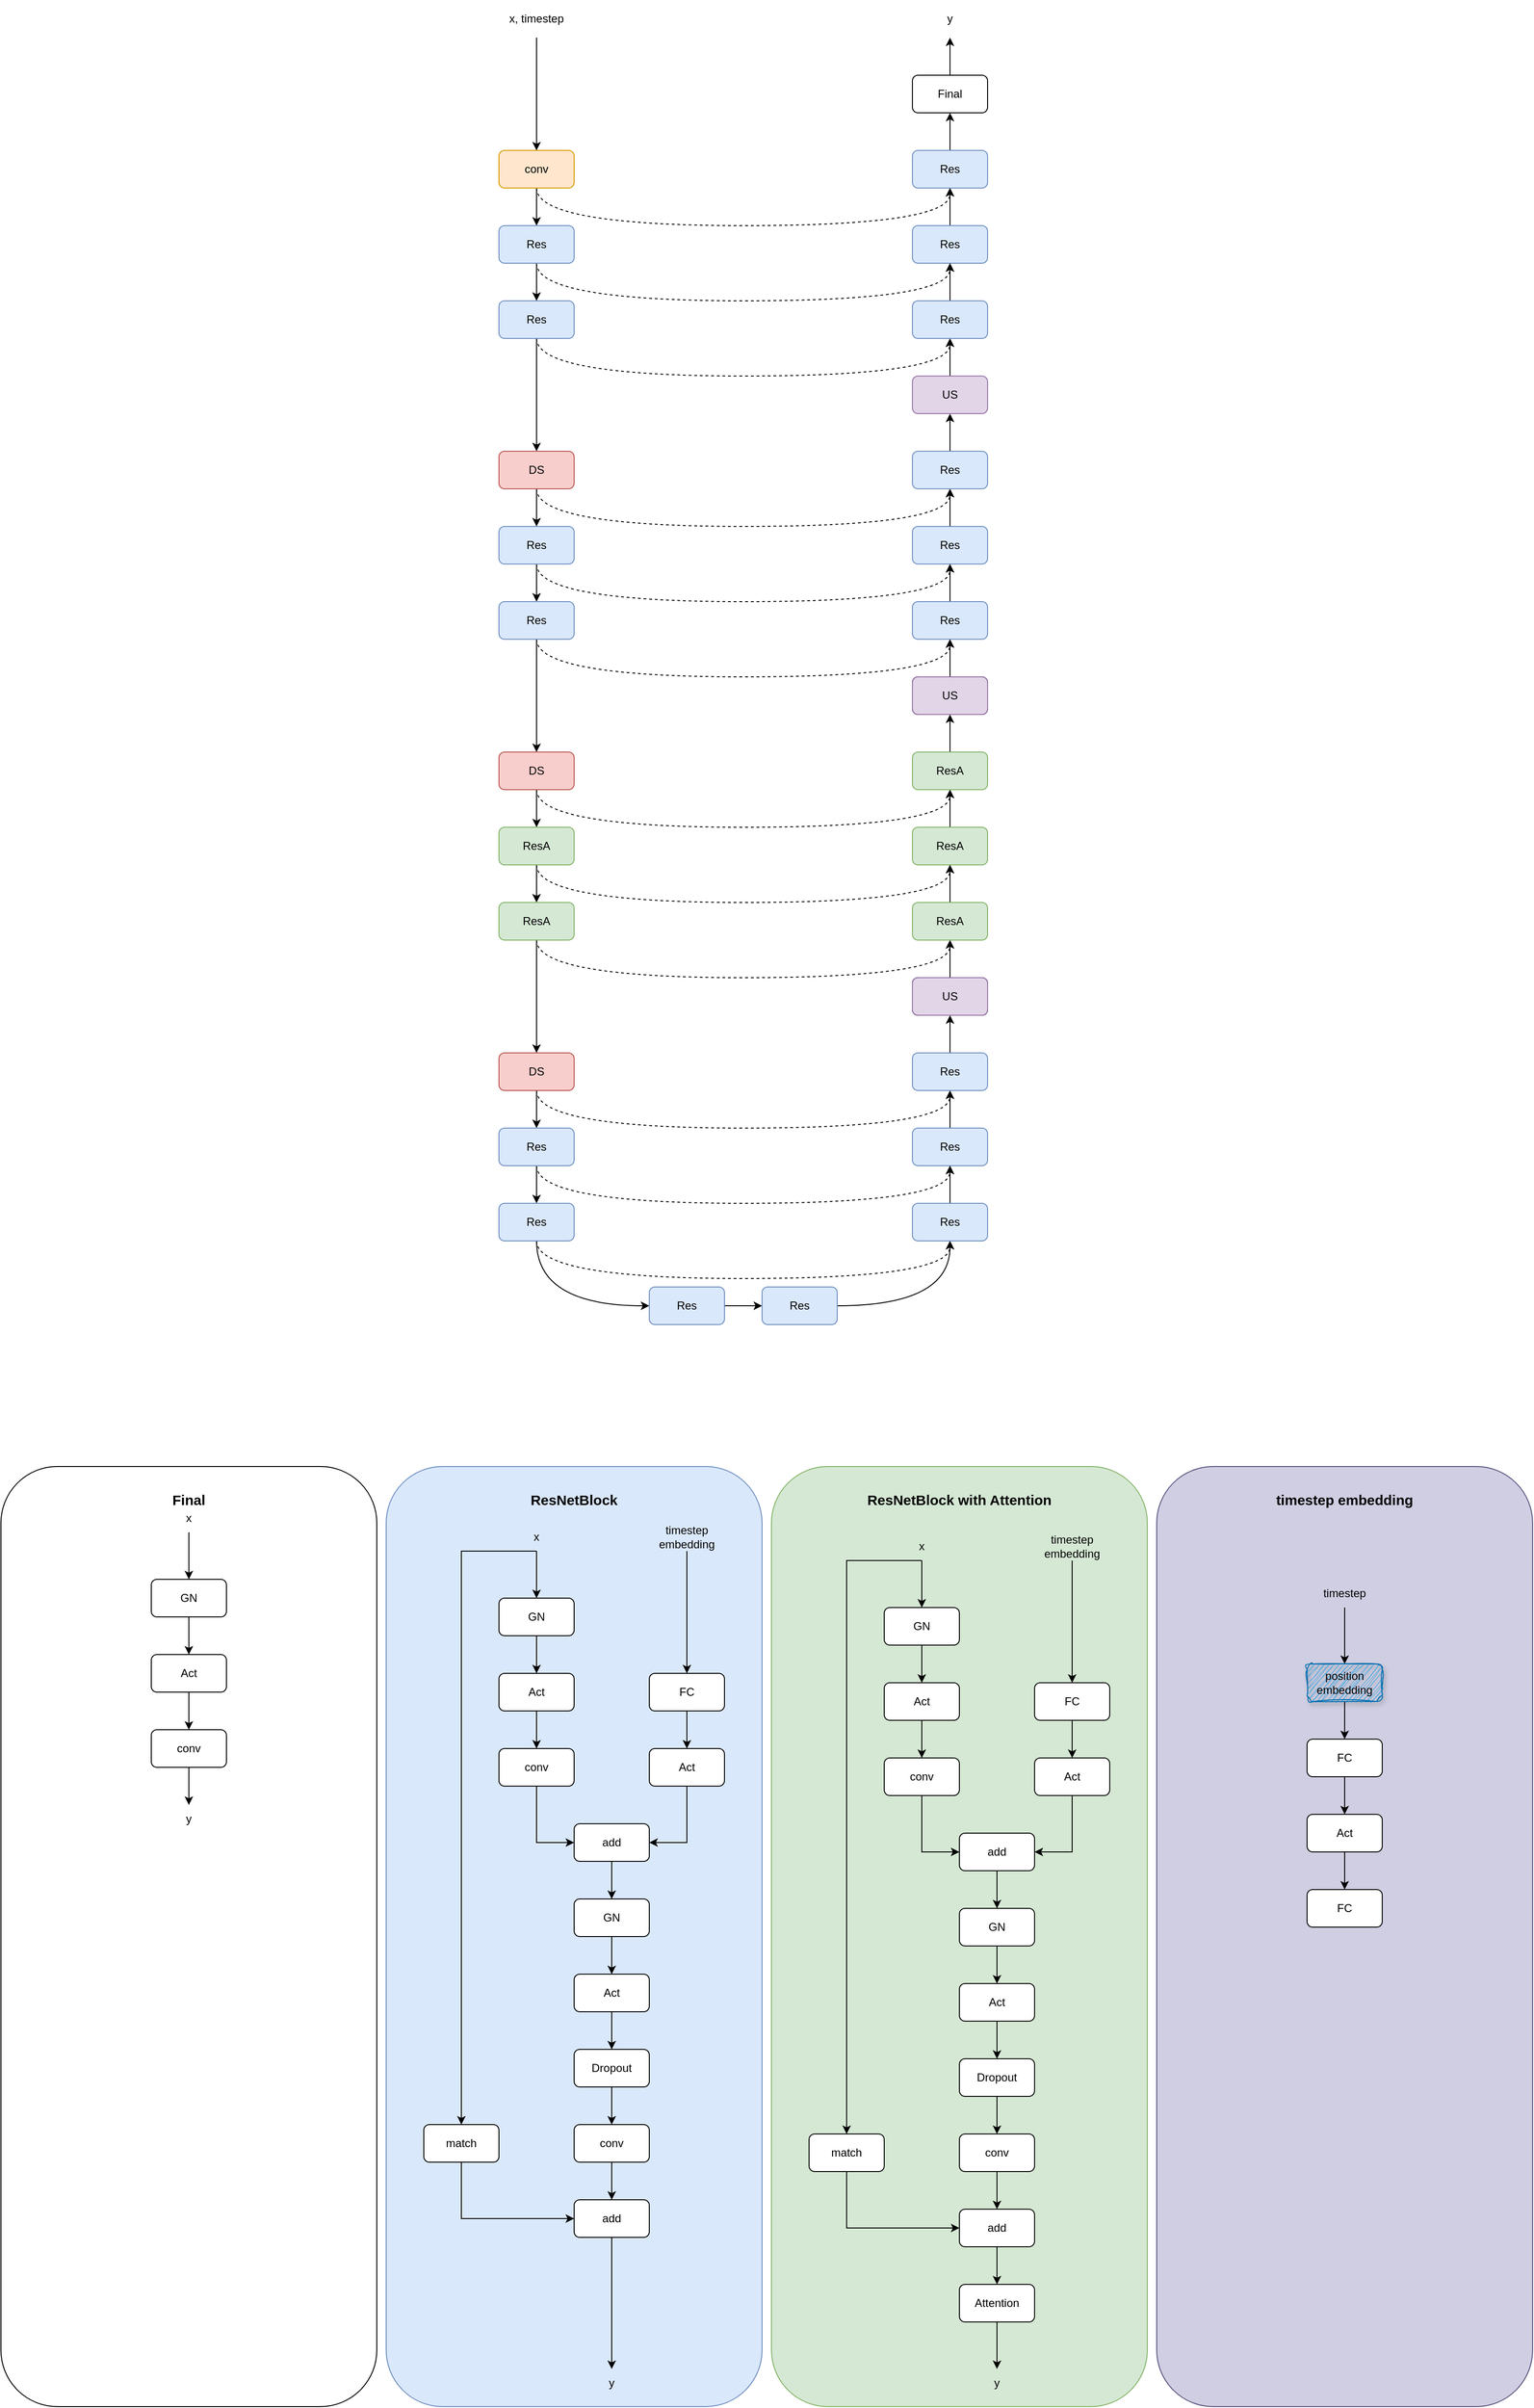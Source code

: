<mxfile version="21.2.8" type="device">
  <diagram name="第 1 页" id="8qNJQoUK8iC_JNgfyQ7q">
    <mxGraphModel dx="2167" dy="2157" grid="1" gridSize="10" guides="1" tooltips="1" connect="1" arrows="1" fold="1" page="1" pageScale="1" pageWidth="827" pageHeight="1169" math="0" shadow="0">
      <root>
        <mxCell id="0" />
        <mxCell id="1" parent="0" />
        <mxCell id="vos_EPktBbN4nnMoWkFi-23" value="" style="rounded=1;whiteSpace=wrap;html=1;fillColor=#d0cee2;strokeColor=#56517e;" parent="1" vertex="1">
          <mxGeometry x="780" y="1320" width="400" height="1000" as="geometry" />
        </mxCell>
        <mxCell id="iMO2lGKUr8zH2Anv26AK-159" value="" style="rounded=1;whiteSpace=wrap;html=1;fillColor=none;strokeColor=#000000;" parent="1" vertex="1">
          <mxGeometry x="-450" y="1320" width="400" height="1000" as="geometry" />
        </mxCell>
        <mxCell id="iMO2lGKUr8zH2Anv26AK-155" value="" style="rounded=1;whiteSpace=wrap;html=1;fillColor=#d5e8d4;strokeColor=#82b366;" parent="1" vertex="1">
          <mxGeometry x="370" y="1320" width="400" height="1000" as="geometry" />
        </mxCell>
        <mxCell id="iMO2lGKUr8zH2Anv26AK-154" value="" style="rounded=1;whiteSpace=wrap;html=1;fillColor=#dae8fc;strokeColor=#6c8ebf;" parent="1" vertex="1">
          <mxGeometry x="-40" y="1320" width="400" height="1000" as="geometry" />
        </mxCell>
        <mxCell id="iMO2lGKUr8zH2Anv26AK-32" value="" style="edgeStyle=orthogonalEdgeStyle;rounded=0;orthogonalLoop=1;jettySize=auto;html=1;" parent="1" source="iMO2lGKUr8zH2Anv26AK-1" target="iMO2lGKUr8zH2Anv26AK-2" edge="1">
          <mxGeometry relative="1" as="geometry" />
        </mxCell>
        <mxCell id="iMO2lGKUr8zH2Anv26AK-75" style="edgeStyle=orthogonalEdgeStyle;curved=1;rounded=0;orthogonalLoop=1;jettySize=auto;html=1;exitX=0.5;exitY=1;exitDx=0;exitDy=0;entryX=0.5;entryY=1;entryDx=0;entryDy=0;dashed=1;" parent="1" source="iMO2lGKUr8zH2Anv26AK-1" target="iMO2lGKUr8zH2Anv26AK-30" edge="1">
          <mxGeometry relative="1" as="geometry">
            <Array as="points">
              <mxPoint x="120" />
              <mxPoint x="560" />
            </Array>
          </mxGeometry>
        </mxCell>
        <mxCell id="iMO2lGKUr8zH2Anv26AK-1" value="conv" style="rounded=1;whiteSpace=wrap;html=1;fillColor=#ffe6cc;strokeColor=#d79b00;" parent="1" vertex="1">
          <mxGeometry x="80" y="-80" width="80" height="40" as="geometry" />
        </mxCell>
        <mxCell id="iMO2lGKUr8zH2Anv26AK-33" value="" style="edgeStyle=orthogonalEdgeStyle;rounded=0;orthogonalLoop=1;jettySize=auto;html=1;" parent="1" source="iMO2lGKUr8zH2Anv26AK-2" target="iMO2lGKUr8zH2Anv26AK-3" edge="1">
          <mxGeometry relative="1" as="geometry" />
        </mxCell>
        <mxCell id="iMO2lGKUr8zH2Anv26AK-74" style="edgeStyle=orthogonalEdgeStyle;curved=1;rounded=0;orthogonalLoop=1;jettySize=auto;html=1;exitX=0.5;exitY=1;exitDx=0;exitDy=0;entryX=0.5;entryY=1;entryDx=0;entryDy=0;dashed=1;" parent="1" source="iMO2lGKUr8zH2Anv26AK-2" target="iMO2lGKUr8zH2Anv26AK-28" edge="1">
          <mxGeometry relative="1" as="geometry">
            <Array as="points">
              <mxPoint x="120" y="80" />
              <mxPoint x="560" y="80" />
            </Array>
          </mxGeometry>
        </mxCell>
        <mxCell id="iMO2lGKUr8zH2Anv26AK-2" value="Res" style="rounded=1;whiteSpace=wrap;html=1;fillColor=#dae8fc;strokeColor=#6c8ebf;" parent="1" vertex="1">
          <mxGeometry x="80" width="80" height="40" as="geometry" />
        </mxCell>
        <mxCell id="iMO2lGKUr8zH2Anv26AK-34" style="edgeStyle=orthogonalEdgeStyle;rounded=0;orthogonalLoop=1;jettySize=auto;html=1;exitX=0.5;exitY=1;exitDx=0;exitDy=0;entryX=0.5;entryY=0;entryDx=0;entryDy=0;" parent="1" source="iMO2lGKUr8zH2Anv26AK-3" target="iMO2lGKUr8zH2Anv26AK-4" edge="1">
          <mxGeometry relative="1" as="geometry" />
        </mxCell>
        <mxCell id="iMO2lGKUr8zH2Anv26AK-73" style="edgeStyle=orthogonalEdgeStyle;curved=1;rounded=0;orthogonalLoop=1;jettySize=auto;html=1;exitX=0.5;exitY=1;exitDx=0;exitDy=0;entryX=0.5;entryY=1;entryDx=0;entryDy=0;dashed=1;" parent="1" source="iMO2lGKUr8zH2Anv26AK-3" target="iMO2lGKUr8zH2Anv26AK-29" edge="1">
          <mxGeometry relative="1" as="geometry">
            <Array as="points">
              <mxPoint x="120" y="160" />
              <mxPoint x="560" y="160" />
            </Array>
          </mxGeometry>
        </mxCell>
        <mxCell id="iMO2lGKUr8zH2Anv26AK-3" value="Res" style="rounded=1;whiteSpace=wrap;html=1;fillColor=#dae8fc;strokeColor=#6c8ebf;" parent="1" vertex="1">
          <mxGeometry x="80" y="80" width="80" height="40" as="geometry" />
        </mxCell>
        <mxCell id="iMO2lGKUr8zH2Anv26AK-35" value="" style="edgeStyle=orthogonalEdgeStyle;rounded=0;orthogonalLoop=1;jettySize=auto;html=1;" parent="1" source="iMO2lGKUr8zH2Anv26AK-4" target="iMO2lGKUr8zH2Anv26AK-6" edge="1">
          <mxGeometry relative="1" as="geometry" />
        </mxCell>
        <mxCell id="iMO2lGKUr8zH2Anv26AK-72" style="edgeStyle=orthogonalEdgeStyle;curved=1;rounded=0;orthogonalLoop=1;jettySize=auto;html=1;exitX=0.5;exitY=1;exitDx=0;exitDy=0;entryX=0.5;entryY=1;entryDx=0;entryDy=0;dashed=1;" parent="1" source="iMO2lGKUr8zH2Anv26AK-4" target="iMO2lGKUr8zH2Anv26AK-26" edge="1">
          <mxGeometry relative="1" as="geometry">
            <Array as="points">
              <mxPoint x="120" y="320" />
              <mxPoint x="560" y="320" />
            </Array>
          </mxGeometry>
        </mxCell>
        <mxCell id="iMO2lGKUr8zH2Anv26AK-4" value="DS" style="rounded=1;whiteSpace=wrap;html=1;fillColor=#f8cecc;strokeColor=#b85450;" parent="1" vertex="1">
          <mxGeometry x="80" y="240" width="80" height="40" as="geometry" />
        </mxCell>
        <mxCell id="iMO2lGKUr8zH2Anv26AK-36" value="" style="edgeStyle=orthogonalEdgeStyle;rounded=0;orthogonalLoop=1;jettySize=auto;html=1;" parent="1" source="iMO2lGKUr8zH2Anv26AK-6" target="iMO2lGKUr8zH2Anv26AK-7" edge="1">
          <mxGeometry relative="1" as="geometry" />
        </mxCell>
        <mxCell id="iMO2lGKUr8zH2Anv26AK-71" style="edgeStyle=orthogonalEdgeStyle;curved=1;rounded=0;orthogonalLoop=1;jettySize=auto;html=1;exitX=0.5;exitY=1;exitDx=0;exitDy=0;entryX=0.5;entryY=1;entryDx=0;entryDy=0;dashed=1;" parent="1" source="iMO2lGKUr8zH2Anv26AK-6" target="iMO2lGKUr8zH2Anv26AK-24" edge="1">
          <mxGeometry relative="1" as="geometry">
            <Array as="points">
              <mxPoint x="120" y="400" />
              <mxPoint x="560" y="400" />
            </Array>
          </mxGeometry>
        </mxCell>
        <mxCell id="iMO2lGKUr8zH2Anv26AK-6" value="Res" style="rounded=1;whiteSpace=wrap;html=1;fillColor=#dae8fc;strokeColor=#6c8ebf;" parent="1" vertex="1">
          <mxGeometry x="80" y="320" width="80" height="40" as="geometry" />
        </mxCell>
        <mxCell id="iMO2lGKUr8zH2Anv26AK-37" style="edgeStyle=orthogonalEdgeStyle;rounded=0;orthogonalLoop=1;jettySize=auto;html=1;exitX=0.5;exitY=1;exitDx=0;exitDy=0;entryX=0.5;entryY=0;entryDx=0;entryDy=0;" parent="1" source="iMO2lGKUr8zH2Anv26AK-7" target="iMO2lGKUr8zH2Anv26AK-8" edge="1">
          <mxGeometry relative="1" as="geometry" />
        </mxCell>
        <mxCell id="iMO2lGKUr8zH2Anv26AK-70" style="edgeStyle=orthogonalEdgeStyle;curved=1;rounded=0;orthogonalLoop=1;jettySize=auto;html=1;exitX=0.5;exitY=1;exitDx=0;exitDy=0;entryX=0.5;entryY=1;entryDx=0;entryDy=0;dashed=1;" parent="1" source="iMO2lGKUr8zH2Anv26AK-7" target="iMO2lGKUr8zH2Anv26AK-25" edge="1">
          <mxGeometry relative="1" as="geometry">
            <Array as="points">
              <mxPoint x="120" y="480" />
              <mxPoint x="560" y="480" />
            </Array>
          </mxGeometry>
        </mxCell>
        <mxCell id="iMO2lGKUr8zH2Anv26AK-7" value="Res" style="rounded=1;whiteSpace=wrap;html=1;fillColor=#dae8fc;strokeColor=#6c8ebf;" parent="1" vertex="1">
          <mxGeometry x="80" y="400" width="80" height="40" as="geometry" />
        </mxCell>
        <mxCell id="iMO2lGKUr8zH2Anv26AK-38" value="" style="edgeStyle=orthogonalEdgeStyle;rounded=0;orthogonalLoop=1;jettySize=auto;html=1;" parent="1" source="iMO2lGKUr8zH2Anv26AK-8" target="iMO2lGKUr8zH2Anv26AK-9" edge="1">
          <mxGeometry relative="1" as="geometry" />
        </mxCell>
        <mxCell id="iMO2lGKUr8zH2Anv26AK-69" style="edgeStyle=orthogonalEdgeStyle;curved=1;rounded=0;orthogonalLoop=1;jettySize=auto;html=1;exitX=0.5;exitY=1;exitDx=0;exitDy=0;entryX=0.5;entryY=1;entryDx=0;entryDy=0;dashed=1;" parent="1" source="iMO2lGKUr8zH2Anv26AK-8" target="iMO2lGKUr8zH2Anv26AK-22" edge="1">
          <mxGeometry relative="1" as="geometry">
            <Array as="points">
              <mxPoint x="120" y="640" />
              <mxPoint x="560" y="640" />
            </Array>
          </mxGeometry>
        </mxCell>
        <mxCell id="iMO2lGKUr8zH2Anv26AK-8" value="DS" style="rounded=1;whiteSpace=wrap;html=1;fillColor=#f8cecc;strokeColor=#b85450;" parent="1" vertex="1">
          <mxGeometry x="80" y="560" width="80" height="40" as="geometry" />
        </mxCell>
        <mxCell id="iMO2lGKUr8zH2Anv26AK-39" value="" style="edgeStyle=orthogonalEdgeStyle;rounded=0;orthogonalLoop=1;jettySize=auto;html=1;" parent="1" source="iMO2lGKUr8zH2Anv26AK-9" target="iMO2lGKUr8zH2Anv26AK-10" edge="1">
          <mxGeometry relative="1" as="geometry" />
        </mxCell>
        <mxCell id="iMO2lGKUr8zH2Anv26AK-68" style="edgeStyle=orthogonalEdgeStyle;curved=1;rounded=0;orthogonalLoop=1;jettySize=auto;html=1;exitX=0.5;exitY=1;exitDx=0;exitDy=0;entryX=0.5;entryY=1;entryDx=0;entryDy=0;dashed=1;" parent="1" source="iMO2lGKUr8zH2Anv26AK-9" target="iMO2lGKUr8zH2Anv26AK-20" edge="1">
          <mxGeometry relative="1" as="geometry">
            <Array as="points">
              <mxPoint x="120" y="720" />
              <mxPoint x="560" y="720" />
            </Array>
          </mxGeometry>
        </mxCell>
        <mxCell id="iMO2lGKUr8zH2Anv26AK-9" value="ResA" style="rounded=1;whiteSpace=wrap;html=1;fillColor=#d5e8d4;strokeColor=#82b366;" parent="1" vertex="1">
          <mxGeometry x="80" y="640" width="80" height="40" as="geometry" />
        </mxCell>
        <mxCell id="iMO2lGKUr8zH2Anv26AK-40" style="edgeStyle=orthogonalEdgeStyle;rounded=0;orthogonalLoop=1;jettySize=auto;html=1;exitX=0.5;exitY=1;exitDx=0;exitDy=0;entryX=0.5;entryY=0;entryDx=0;entryDy=0;" parent="1" source="iMO2lGKUr8zH2Anv26AK-10" target="iMO2lGKUr8zH2Anv26AK-11" edge="1">
          <mxGeometry relative="1" as="geometry" />
        </mxCell>
        <mxCell id="iMO2lGKUr8zH2Anv26AK-67" style="edgeStyle=orthogonalEdgeStyle;curved=1;rounded=0;orthogonalLoop=1;jettySize=auto;html=1;exitX=0.5;exitY=1;exitDx=0;exitDy=0;entryX=0.5;entryY=1;entryDx=0;entryDy=0;dashed=1;" parent="1" source="iMO2lGKUr8zH2Anv26AK-10" target="iMO2lGKUr8zH2Anv26AK-21" edge="1">
          <mxGeometry relative="1" as="geometry">
            <Array as="points">
              <mxPoint x="120" y="800" />
              <mxPoint x="560" y="800" />
            </Array>
          </mxGeometry>
        </mxCell>
        <mxCell id="iMO2lGKUr8zH2Anv26AK-10" value="ResA" style="rounded=1;whiteSpace=wrap;html=1;fillColor=#d5e8d4;strokeColor=#82b366;" parent="1" vertex="1">
          <mxGeometry x="80" y="720" width="80" height="40" as="geometry" />
        </mxCell>
        <mxCell id="iMO2lGKUr8zH2Anv26AK-41" value="" style="edgeStyle=orthogonalEdgeStyle;rounded=0;orthogonalLoop=1;jettySize=auto;html=1;" parent="1" source="iMO2lGKUr8zH2Anv26AK-11" target="iMO2lGKUr8zH2Anv26AK-12" edge="1">
          <mxGeometry relative="1" as="geometry" />
        </mxCell>
        <mxCell id="iMO2lGKUr8zH2Anv26AK-66" style="edgeStyle=orthogonalEdgeStyle;curved=1;rounded=0;orthogonalLoop=1;jettySize=auto;html=1;exitX=0.5;exitY=1;exitDx=0;exitDy=0;entryX=0.5;entryY=1;entryDx=0;entryDy=0;dashed=1;" parent="1" source="iMO2lGKUr8zH2Anv26AK-11" target="iMO2lGKUr8zH2Anv26AK-18" edge="1">
          <mxGeometry relative="1" as="geometry">
            <Array as="points">
              <mxPoint x="120" y="960" />
              <mxPoint x="560" y="960" />
            </Array>
          </mxGeometry>
        </mxCell>
        <mxCell id="iMO2lGKUr8zH2Anv26AK-11" value="DS" style="rounded=1;whiteSpace=wrap;html=1;fillColor=#f8cecc;strokeColor=#b85450;" parent="1" vertex="1">
          <mxGeometry x="80" y="880" width="80" height="40" as="geometry" />
        </mxCell>
        <mxCell id="iMO2lGKUr8zH2Anv26AK-42" value="" style="edgeStyle=orthogonalEdgeStyle;rounded=0;orthogonalLoop=1;jettySize=auto;html=1;" parent="1" source="iMO2lGKUr8zH2Anv26AK-12" target="iMO2lGKUr8zH2Anv26AK-13" edge="1">
          <mxGeometry relative="1" as="geometry" />
        </mxCell>
        <mxCell id="iMO2lGKUr8zH2Anv26AK-65" style="edgeStyle=orthogonalEdgeStyle;curved=1;rounded=0;orthogonalLoop=1;jettySize=auto;html=1;exitX=0.5;exitY=1;exitDx=0;exitDy=0;entryX=0.5;entryY=1;entryDx=0;entryDy=0;dashed=1;" parent="1" source="iMO2lGKUr8zH2Anv26AK-12" target="iMO2lGKUr8zH2Anv26AK-16" edge="1">
          <mxGeometry relative="1" as="geometry">
            <Array as="points">
              <mxPoint x="120" y="1040" />
              <mxPoint x="560" y="1040" />
            </Array>
          </mxGeometry>
        </mxCell>
        <mxCell id="iMO2lGKUr8zH2Anv26AK-12" value="Res" style="rounded=1;whiteSpace=wrap;html=1;fillColor=#dae8fc;strokeColor=#6c8ebf;" parent="1" vertex="1">
          <mxGeometry x="80" y="960" width="80" height="40" as="geometry" />
        </mxCell>
        <mxCell id="iMO2lGKUr8zH2Anv26AK-64" style="edgeStyle=orthogonalEdgeStyle;curved=1;rounded=0;orthogonalLoop=1;jettySize=auto;html=1;exitX=0.5;exitY=1;exitDx=0;exitDy=0;entryX=0.5;entryY=1;entryDx=0;entryDy=0;dashed=1;" parent="1" source="iMO2lGKUr8zH2Anv26AK-13" target="iMO2lGKUr8zH2Anv26AK-17" edge="1">
          <mxGeometry relative="1" as="geometry">
            <Array as="points">
              <mxPoint x="120" y="1120" />
              <mxPoint x="560" y="1120" />
            </Array>
          </mxGeometry>
        </mxCell>
        <mxCell id="iMO2lGKUr8zH2Anv26AK-82" style="edgeStyle=orthogonalEdgeStyle;curved=1;rounded=0;orthogonalLoop=1;jettySize=auto;html=1;exitX=0.5;exitY=1;exitDx=0;exitDy=0;entryX=0;entryY=0.5;entryDx=0;entryDy=0;" parent="1" source="iMO2lGKUr8zH2Anv26AK-13" target="iMO2lGKUr8zH2Anv26AK-14" edge="1">
          <mxGeometry relative="1" as="geometry" />
        </mxCell>
        <mxCell id="iMO2lGKUr8zH2Anv26AK-13" value="Res" style="rounded=1;whiteSpace=wrap;html=1;fillColor=#dae8fc;strokeColor=#6c8ebf;" parent="1" vertex="1">
          <mxGeometry x="80" y="1040" width="80" height="40" as="geometry" />
        </mxCell>
        <mxCell id="iMO2lGKUr8zH2Anv26AK-44" value="" style="edgeStyle=orthogonalEdgeStyle;rounded=0;orthogonalLoop=1;jettySize=auto;html=1;" parent="1" source="iMO2lGKUr8zH2Anv26AK-14" target="iMO2lGKUr8zH2Anv26AK-15" edge="1">
          <mxGeometry relative="1" as="geometry" />
        </mxCell>
        <mxCell id="iMO2lGKUr8zH2Anv26AK-14" value="Res" style="rounded=1;whiteSpace=wrap;html=1;fillColor=#dae8fc;strokeColor=#6c8ebf;" parent="1" vertex="1">
          <mxGeometry x="240" y="1129" width="80" height="40" as="geometry" />
        </mxCell>
        <mxCell id="iMO2lGKUr8zH2Anv26AK-83" style="edgeStyle=orthogonalEdgeStyle;curved=1;rounded=0;orthogonalLoop=1;jettySize=auto;html=1;exitX=1;exitY=0.5;exitDx=0;exitDy=0;entryX=0.5;entryY=1;entryDx=0;entryDy=0;" parent="1" source="iMO2lGKUr8zH2Anv26AK-15" target="iMO2lGKUr8zH2Anv26AK-17" edge="1">
          <mxGeometry relative="1" as="geometry" />
        </mxCell>
        <mxCell id="iMO2lGKUr8zH2Anv26AK-15" value="Res" style="rounded=1;whiteSpace=wrap;html=1;fillColor=#dae8fc;strokeColor=#6c8ebf;" parent="1" vertex="1">
          <mxGeometry x="360" y="1129" width="80" height="40" as="geometry" />
        </mxCell>
        <mxCell id="iMO2lGKUr8zH2Anv26AK-47" value="" style="edgeStyle=orthogonalEdgeStyle;rounded=0;orthogonalLoop=1;jettySize=auto;html=1;" parent="1" source="iMO2lGKUr8zH2Anv26AK-16" target="iMO2lGKUr8zH2Anv26AK-18" edge="1">
          <mxGeometry relative="1" as="geometry" />
        </mxCell>
        <mxCell id="iMO2lGKUr8zH2Anv26AK-16" value="Res" style="rounded=1;whiteSpace=wrap;html=1;fillColor=#dae8fc;strokeColor=#6c8ebf;" parent="1" vertex="1">
          <mxGeometry x="520" y="960" width="80" height="40" as="geometry" />
        </mxCell>
        <mxCell id="iMO2lGKUr8zH2Anv26AK-46" value="" style="edgeStyle=orthogonalEdgeStyle;rounded=0;orthogonalLoop=1;jettySize=auto;html=1;" parent="1" source="iMO2lGKUr8zH2Anv26AK-17" target="iMO2lGKUr8zH2Anv26AK-16" edge="1">
          <mxGeometry relative="1" as="geometry" />
        </mxCell>
        <mxCell id="iMO2lGKUr8zH2Anv26AK-17" value="Res" style="rounded=1;whiteSpace=wrap;html=1;fillColor=#dae8fc;strokeColor=#6c8ebf;" parent="1" vertex="1">
          <mxGeometry x="520" y="1040" width="80" height="40" as="geometry" />
        </mxCell>
        <mxCell id="iMO2lGKUr8zH2Anv26AK-48" value="" style="edgeStyle=orthogonalEdgeStyle;rounded=0;orthogonalLoop=1;jettySize=auto;html=1;" parent="1" source="iMO2lGKUr8zH2Anv26AK-18" target="iMO2lGKUr8zH2Anv26AK-19" edge="1">
          <mxGeometry relative="1" as="geometry" />
        </mxCell>
        <mxCell id="iMO2lGKUr8zH2Anv26AK-18" value="Res" style="rounded=1;whiteSpace=wrap;html=1;fillColor=#dae8fc;strokeColor=#6c8ebf;" parent="1" vertex="1">
          <mxGeometry x="520" y="880" width="80" height="40" as="geometry" />
        </mxCell>
        <mxCell id="iMO2lGKUr8zH2Anv26AK-49" value="" style="edgeStyle=orthogonalEdgeStyle;rounded=0;orthogonalLoop=1;jettySize=auto;html=1;" parent="1" source="iMO2lGKUr8zH2Anv26AK-19" target="iMO2lGKUr8zH2Anv26AK-21" edge="1">
          <mxGeometry relative="1" as="geometry" />
        </mxCell>
        <mxCell id="iMO2lGKUr8zH2Anv26AK-19" value="US" style="rounded=1;whiteSpace=wrap;html=1;" parent="1" vertex="1">
          <mxGeometry x="520" y="800" width="80" height="40" as="geometry" />
        </mxCell>
        <mxCell id="iMO2lGKUr8zH2Anv26AK-51" value="" style="edgeStyle=orthogonalEdgeStyle;rounded=0;orthogonalLoop=1;jettySize=auto;html=1;" parent="1" source="iMO2lGKUr8zH2Anv26AK-20" target="iMO2lGKUr8zH2Anv26AK-22" edge="1">
          <mxGeometry relative="1" as="geometry" />
        </mxCell>
        <mxCell id="iMO2lGKUr8zH2Anv26AK-20" value="ResA" style="rounded=1;whiteSpace=wrap;html=1;fillColor=#d5e8d4;strokeColor=#82b366;shadow=0;glass=0;" parent="1" vertex="1">
          <mxGeometry x="520" y="640" width="80" height="40" as="geometry" />
        </mxCell>
        <mxCell id="iMO2lGKUr8zH2Anv26AK-50" value="" style="edgeStyle=orthogonalEdgeStyle;rounded=0;orthogonalLoop=1;jettySize=auto;html=1;" parent="1" source="iMO2lGKUr8zH2Anv26AK-21" target="iMO2lGKUr8zH2Anv26AK-20" edge="1">
          <mxGeometry relative="1" as="geometry" />
        </mxCell>
        <mxCell id="iMO2lGKUr8zH2Anv26AK-21" value="ResA" style="rounded=1;whiteSpace=wrap;html=1;fillColor=#d5e8d4;strokeColor=#82b366;" parent="1" vertex="1">
          <mxGeometry x="520" y="720" width="80" height="40" as="geometry" />
        </mxCell>
        <mxCell id="iMO2lGKUr8zH2Anv26AK-52" value="" style="edgeStyle=orthogonalEdgeStyle;rounded=0;orthogonalLoop=1;jettySize=auto;html=1;" parent="1" source="iMO2lGKUr8zH2Anv26AK-22" target="iMO2lGKUr8zH2Anv26AK-23" edge="1">
          <mxGeometry relative="1" as="geometry" />
        </mxCell>
        <mxCell id="iMO2lGKUr8zH2Anv26AK-22" value="ResA" style="rounded=1;whiteSpace=wrap;html=1;fillColor=#d5e8d4;strokeColor=#82b366;" parent="1" vertex="1">
          <mxGeometry x="520" y="560" width="80" height="40" as="geometry" />
        </mxCell>
        <mxCell id="iMO2lGKUr8zH2Anv26AK-53" value="" style="edgeStyle=orthogonalEdgeStyle;rounded=0;orthogonalLoop=1;jettySize=auto;html=1;" parent="1" source="iMO2lGKUr8zH2Anv26AK-23" target="iMO2lGKUr8zH2Anv26AK-25" edge="1">
          <mxGeometry relative="1" as="geometry" />
        </mxCell>
        <mxCell id="iMO2lGKUr8zH2Anv26AK-23" value="US" style="rounded=1;whiteSpace=wrap;html=1;" parent="1" vertex="1">
          <mxGeometry x="520" y="480" width="80" height="40" as="geometry" />
        </mxCell>
        <mxCell id="iMO2lGKUr8zH2Anv26AK-55" value="" style="edgeStyle=orthogonalEdgeStyle;rounded=0;orthogonalLoop=1;jettySize=auto;html=1;" parent="1" source="iMO2lGKUr8zH2Anv26AK-24" target="iMO2lGKUr8zH2Anv26AK-26" edge="1">
          <mxGeometry relative="1" as="geometry" />
        </mxCell>
        <mxCell id="iMO2lGKUr8zH2Anv26AK-24" value="Res" style="rounded=1;whiteSpace=wrap;html=1;fillColor=#dae8fc;strokeColor=#6c8ebf;" parent="1" vertex="1">
          <mxGeometry x="520" y="320" width="80" height="40" as="geometry" />
        </mxCell>
        <mxCell id="iMO2lGKUr8zH2Anv26AK-54" value="" style="edgeStyle=orthogonalEdgeStyle;rounded=0;orthogonalLoop=1;jettySize=auto;html=1;" parent="1" source="iMO2lGKUr8zH2Anv26AK-25" target="iMO2lGKUr8zH2Anv26AK-24" edge="1">
          <mxGeometry relative="1" as="geometry" />
        </mxCell>
        <mxCell id="iMO2lGKUr8zH2Anv26AK-25" value="Res" style="rounded=1;whiteSpace=wrap;html=1;fillColor=#dae8fc;strokeColor=#6c8ebf;" parent="1" vertex="1">
          <mxGeometry x="520" y="400" width="80" height="40" as="geometry" />
        </mxCell>
        <mxCell id="iMO2lGKUr8zH2Anv26AK-56" value="" style="edgeStyle=orthogonalEdgeStyle;rounded=0;orthogonalLoop=1;jettySize=auto;html=1;" parent="1" source="iMO2lGKUr8zH2Anv26AK-26" target="iMO2lGKUr8zH2Anv26AK-27" edge="1">
          <mxGeometry relative="1" as="geometry" />
        </mxCell>
        <mxCell id="iMO2lGKUr8zH2Anv26AK-26" value="Res" style="rounded=1;whiteSpace=wrap;html=1;fillColor=#dae8fc;strokeColor=#6c8ebf;" parent="1" vertex="1">
          <mxGeometry x="520" y="240" width="80" height="40" as="geometry" />
        </mxCell>
        <mxCell id="iMO2lGKUr8zH2Anv26AK-57" value="" style="edgeStyle=orthogonalEdgeStyle;rounded=0;orthogonalLoop=1;jettySize=auto;html=1;" parent="1" source="iMO2lGKUr8zH2Anv26AK-27" target="iMO2lGKUr8zH2Anv26AK-29" edge="1">
          <mxGeometry relative="1" as="geometry" />
        </mxCell>
        <mxCell id="iMO2lGKUr8zH2Anv26AK-27" value="US" style="rounded=1;whiteSpace=wrap;html=1;fillColor=#e1d5e7;strokeColor=#9673a6;" parent="1" vertex="1">
          <mxGeometry x="520" y="160" width="80" height="40" as="geometry" />
        </mxCell>
        <mxCell id="iMO2lGKUr8zH2Anv26AK-59" value="" style="edgeStyle=orthogonalEdgeStyle;rounded=0;orthogonalLoop=1;jettySize=auto;html=1;" parent="1" source="iMO2lGKUr8zH2Anv26AK-28" target="iMO2lGKUr8zH2Anv26AK-30" edge="1">
          <mxGeometry relative="1" as="geometry" />
        </mxCell>
        <mxCell id="iMO2lGKUr8zH2Anv26AK-28" value="Res" style="rounded=1;whiteSpace=wrap;html=1;fillColor=#dae8fc;strokeColor=#6c8ebf;" parent="1" vertex="1">
          <mxGeometry x="520" width="80" height="40" as="geometry" />
        </mxCell>
        <mxCell id="iMO2lGKUr8zH2Anv26AK-58" value="" style="edgeStyle=orthogonalEdgeStyle;rounded=0;orthogonalLoop=1;jettySize=auto;html=1;" parent="1" source="iMO2lGKUr8zH2Anv26AK-29" target="iMO2lGKUr8zH2Anv26AK-28" edge="1">
          <mxGeometry relative="1" as="geometry" />
        </mxCell>
        <mxCell id="iMO2lGKUr8zH2Anv26AK-29" value="Res" style="rounded=1;whiteSpace=wrap;html=1;fillColor=#dae8fc;strokeColor=#6c8ebf;" parent="1" vertex="1">
          <mxGeometry x="520" y="80" width="80" height="40" as="geometry" />
        </mxCell>
        <mxCell id="iMO2lGKUr8zH2Anv26AK-60" value="" style="edgeStyle=orthogonalEdgeStyle;rounded=0;orthogonalLoop=1;jettySize=auto;html=1;" parent="1" source="iMO2lGKUr8zH2Anv26AK-30" target="iMO2lGKUr8zH2Anv26AK-31" edge="1">
          <mxGeometry relative="1" as="geometry" />
        </mxCell>
        <mxCell id="iMO2lGKUr8zH2Anv26AK-30" value="Res" style="rounded=1;whiteSpace=wrap;html=1;fillColor=#dae8fc;strokeColor=#6c8ebf;" parent="1" vertex="1">
          <mxGeometry x="520" y="-80" width="80" height="40" as="geometry" />
        </mxCell>
        <mxCell id="iMO2lGKUr8zH2Anv26AK-79" value="" style="edgeStyle=orthogonalEdgeStyle;curved=1;rounded=0;orthogonalLoop=1;jettySize=auto;html=1;" parent="1" source="iMO2lGKUr8zH2Anv26AK-31" target="iMO2lGKUr8zH2Anv26AK-78" edge="1">
          <mxGeometry relative="1" as="geometry" />
        </mxCell>
        <mxCell id="iMO2lGKUr8zH2Anv26AK-31" value="Final" style="rounded=1;whiteSpace=wrap;html=1;" parent="1" vertex="1">
          <mxGeometry x="520" y="-160" width="80" height="40" as="geometry" />
        </mxCell>
        <mxCell id="vos_EPktBbN4nnMoWkFi-5" style="edgeStyle=orthogonalEdgeStyle;rounded=0;orthogonalLoop=1;jettySize=auto;html=1;exitX=0.5;exitY=1;exitDx=0;exitDy=0;entryX=0.5;entryY=0;entryDx=0;entryDy=0;" parent="1" source="iMO2lGKUr8zH2Anv26AK-76" target="iMO2lGKUr8zH2Anv26AK-1" edge="1">
          <mxGeometry relative="1" as="geometry" />
        </mxCell>
        <mxCell id="iMO2lGKUr8zH2Anv26AK-76" value="x, timestep" style="rounded=0;whiteSpace=wrap;html=1;strokeColor=none;fillColor=none;" parent="1" vertex="1">
          <mxGeometry x="80" y="-240" width="80" height="40" as="geometry" />
        </mxCell>
        <mxCell id="iMO2lGKUr8zH2Anv26AK-78" value="y" style="rounded=0;whiteSpace=wrap;html=1;strokeColor=none;fillColor=none;" parent="1" vertex="1">
          <mxGeometry x="540" y="-240" width="40" height="40" as="geometry" />
        </mxCell>
        <mxCell id="iMO2lGKUr8zH2Anv26AK-80" value="US" style="rounded=1;whiteSpace=wrap;html=1;fillColor=#e1d5e7;strokeColor=#9673a6;" parent="1" vertex="1">
          <mxGeometry x="520" y="800" width="80" height="40" as="geometry" />
        </mxCell>
        <mxCell id="iMO2lGKUr8zH2Anv26AK-81" value="US" style="rounded=1;whiteSpace=wrap;html=1;fillColor=#e1d5e7;strokeColor=#9673a6;" parent="1" vertex="1">
          <mxGeometry x="520" y="480" width="80" height="40" as="geometry" />
        </mxCell>
        <mxCell id="iMO2lGKUr8zH2Anv26AK-90" value="" style="edgeStyle=orthogonalEdgeStyle;curved=1;rounded=0;orthogonalLoop=1;jettySize=auto;html=1;" parent="1" source="iMO2lGKUr8zH2Anv26AK-85" target="iMO2lGKUr8zH2Anv26AK-86" edge="1">
          <mxGeometry relative="1" as="geometry" />
        </mxCell>
        <mxCell id="iMO2lGKUr8zH2Anv26AK-85" value="GN" style="rounded=1;whiteSpace=wrap;html=1;" parent="1" vertex="1">
          <mxGeometry x="80" y="1460" width="80" height="40" as="geometry" />
        </mxCell>
        <mxCell id="iMO2lGKUr8zH2Anv26AK-91" value="" style="edgeStyle=orthogonalEdgeStyle;curved=1;rounded=0;orthogonalLoop=1;jettySize=auto;html=1;" parent="1" source="iMO2lGKUr8zH2Anv26AK-86" target="iMO2lGKUr8zH2Anv26AK-87" edge="1">
          <mxGeometry relative="1" as="geometry" />
        </mxCell>
        <mxCell id="iMO2lGKUr8zH2Anv26AK-86" value="Act" style="rounded=1;whiteSpace=wrap;html=1;" parent="1" vertex="1">
          <mxGeometry x="80" y="1540" width="80" height="40" as="geometry" />
        </mxCell>
        <mxCell id="iMO2lGKUr8zH2Anv26AK-102" style="edgeStyle=orthogonalEdgeStyle;rounded=0;orthogonalLoop=1;jettySize=auto;html=1;exitX=0.5;exitY=1;exitDx=0;exitDy=0;entryX=0;entryY=0.5;entryDx=0;entryDy=0;" parent="1" source="iMO2lGKUr8zH2Anv26AK-87" target="iMO2lGKUr8zH2Anv26AK-99" edge="1">
          <mxGeometry relative="1" as="geometry" />
        </mxCell>
        <mxCell id="iMO2lGKUr8zH2Anv26AK-87" value="conv" style="rounded=1;whiteSpace=wrap;html=1;" parent="1" vertex="1">
          <mxGeometry x="80" y="1620" width="80" height="40" as="geometry" />
        </mxCell>
        <mxCell id="iMO2lGKUr8zH2Anv26AK-94" style="edgeStyle=orthogonalEdgeStyle;curved=1;rounded=0;orthogonalLoop=1;jettySize=auto;html=1;exitX=0.5;exitY=1;exitDx=0;exitDy=0;entryX=0.5;entryY=0;entryDx=0;entryDy=0;" parent="1" source="iMO2lGKUr8zH2Anv26AK-88" target="iMO2lGKUr8zH2Anv26AK-89" edge="1">
          <mxGeometry relative="1" as="geometry" />
        </mxCell>
        <mxCell id="iMO2lGKUr8zH2Anv26AK-88" value="FC" style="rounded=1;whiteSpace=wrap;html=1;" parent="1" vertex="1">
          <mxGeometry x="240" y="1540" width="80" height="40" as="geometry" />
        </mxCell>
        <mxCell id="iMO2lGKUr8zH2Anv26AK-103" style="edgeStyle=orthogonalEdgeStyle;rounded=0;orthogonalLoop=1;jettySize=auto;html=1;exitX=0.5;exitY=1;exitDx=0;exitDy=0;entryX=1;entryY=0.5;entryDx=0;entryDy=0;" parent="1" source="iMO2lGKUr8zH2Anv26AK-89" target="iMO2lGKUr8zH2Anv26AK-99" edge="1">
          <mxGeometry relative="1" as="geometry" />
        </mxCell>
        <mxCell id="iMO2lGKUr8zH2Anv26AK-89" value="Act" style="rounded=1;whiteSpace=wrap;html=1;" parent="1" vertex="1">
          <mxGeometry x="240" y="1620" width="80" height="40" as="geometry" />
        </mxCell>
        <mxCell id="iMO2lGKUr8zH2Anv26AK-96" value="" style="edgeStyle=orthogonalEdgeStyle;curved=1;rounded=0;orthogonalLoop=1;jettySize=auto;html=1;" parent="1" source="iMO2lGKUr8zH2Anv26AK-95" target="iMO2lGKUr8zH2Anv26AK-85" edge="1">
          <mxGeometry relative="1" as="geometry" />
        </mxCell>
        <mxCell id="iMO2lGKUr8zH2Anv26AK-113" style="edgeStyle=orthogonalEdgeStyle;rounded=0;orthogonalLoop=1;jettySize=auto;html=1;exitX=0.5;exitY=1;exitDx=0;exitDy=0;entryX=0.5;entryY=0;entryDx=0;entryDy=0;" parent="1" source="iMO2lGKUr8zH2Anv26AK-95" target="iMO2lGKUr8zH2Anv26AK-112" edge="1">
          <mxGeometry relative="1" as="geometry">
            <Array as="points">
              <mxPoint x="40" y="1410" />
            </Array>
          </mxGeometry>
        </mxCell>
        <mxCell id="iMO2lGKUr8zH2Anv26AK-95" value="x" style="text;html=1;strokeColor=none;fillColor=none;align=center;verticalAlign=middle;whiteSpace=wrap;rounded=0;" parent="1" vertex="1">
          <mxGeometry x="90" y="1380" width="60" height="30" as="geometry" />
        </mxCell>
        <mxCell id="vos_EPktBbN4nnMoWkFi-12" style="edgeStyle=orthogonalEdgeStyle;rounded=0;orthogonalLoop=1;jettySize=auto;html=1;exitX=0.5;exitY=1;exitDx=0;exitDy=0;" parent="1" source="iMO2lGKUr8zH2Anv26AK-97" target="iMO2lGKUr8zH2Anv26AK-88" edge="1">
          <mxGeometry relative="1" as="geometry" />
        </mxCell>
        <mxCell id="iMO2lGKUr8zH2Anv26AK-97" value="timestep&lt;br&gt;embedding" style="text;html=1;strokeColor=none;fillColor=none;align=center;verticalAlign=middle;whiteSpace=wrap;rounded=0;" parent="1" vertex="1">
          <mxGeometry x="250" y="1380" width="60" height="30" as="geometry" />
        </mxCell>
        <mxCell id="iMO2lGKUr8zH2Anv26AK-105" value="" style="edgeStyle=orthogonalEdgeStyle;rounded=0;orthogonalLoop=1;jettySize=auto;html=1;" parent="1" source="iMO2lGKUr8zH2Anv26AK-99" target="iMO2lGKUr8zH2Anv26AK-104" edge="1">
          <mxGeometry relative="1" as="geometry" />
        </mxCell>
        <mxCell id="iMO2lGKUr8zH2Anv26AK-99" value="add" style="rounded=1;whiteSpace=wrap;html=1;" parent="1" vertex="1">
          <mxGeometry x="160" y="1700" width="80" height="40" as="geometry" />
        </mxCell>
        <mxCell id="iMO2lGKUr8zH2Anv26AK-107" value="" style="edgeStyle=orthogonalEdgeStyle;rounded=0;orthogonalLoop=1;jettySize=auto;html=1;" parent="1" source="iMO2lGKUr8zH2Anv26AK-104" target="iMO2lGKUr8zH2Anv26AK-106" edge="1">
          <mxGeometry relative="1" as="geometry" />
        </mxCell>
        <mxCell id="iMO2lGKUr8zH2Anv26AK-104" value="GN" style="rounded=1;whiteSpace=wrap;html=1;" parent="1" vertex="1">
          <mxGeometry x="160" y="1780" width="80" height="40" as="geometry" />
        </mxCell>
        <mxCell id="iMO2lGKUr8zH2Anv26AK-110" value="" style="edgeStyle=orthogonalEdgeStyle;rounded=0;orthogonalLoop=1;jettySize=auto;html=1;" parent="1" source="iMO2lGKUr8zH2Anv26AK-106" target="iMO2lGKUr8zH2Anv26AK-108" edge="1">
          <mxGeometry relative="1" as="geometry" />
        </mxCell>
        <mxCell id="iMO2lGKUr8zH2Anv26AK-106" value="Act" style="rounded=1;whiteSpace=wrap;html=1;" parent="1" vertex="1">
          <mxGeometry x="160" y="1860" width="80" height="40" as="geometry" />
        </mxCell>
        <mxCell id="iMO2lGKUr8zH2Anv26AK-111" value="" style="edgeStyle=orthogonalEdgeStyle;rounded=0;orthogonalLoop=1;jettySize=auto;html=1;" parent="1" source="iMO2lGKUr8zH2Anv26AK-108" target="iMO2lGKUr8zH2Anv26AK-109" edge="1">
          <mxGeometry relative="1" as="geometry" />
        </mxCell>
        <mxCell id="iMO2lGKUr8zH2Anv26AK-108" value="Dropout" style="rounded=1;whiteSpace=wrap;html=1;" parent="1" vertex="1">
          <mxGeometry x="160" y="1940" width="80" height="40" as="geometry" />
        </mxCell>
        <mxCell id="iMO2lGKUr8zH2Anv26AK-117" value="" style="edgeStyle=orthogonalEdgeStyle;rounded=0;orthogonalLoop=1;jettySize=auto;html=1;" parent="1" source="iMO2lGKUr8zH2Anv26AK-109" target="iMO2lGKUr8zH2Anv26AK-114" edge="1">
          <mxGeometry relative="1" as="geometry" />
        </mxCell>
        <mxCell id="iMO2lGKUr8zH2Anv26AK-109" value="conv" style="rounded=1;whiteSpace=wrap;html=1;" parent="1" vertex="1">
          <mxGeometry x="160" y="2020" width="80" height="40" as="geometry" />
        </mxCell>
        <mxCell id="iMO2lGKUr8zH2Anv26AK-115" style="edgeStyle=orthogonalEdgeStyle;rounded=0;orthogonalLoop=1;jettySize=auto;html=1;exitX=0.5;exitY=1;exitDx=0;exitDy=0;entryX=0;entryY=0.5;entryDx=0;entryDy=0;" parent="1" source="iMO2lGKUr8zH2Anv26AK-112" target="iMO2lGKUr8zH2Anv26AK-114" edge="1">
          <mxGeometry relative="1" as="geometry" />
        </mxCell>
        <mxCell id="iMO2lGKUr8zH2Anv26AK-112" value="match" style="rounded=1;whiteSpace=wrap;html=1;" parent="1" vertex="1">
          <mxGeometry y="2020" width="80" height="40" as="geometry" />
        </mxCell>
        <mxCell id="iMO2lGKUr8zH2Anv26AK-152" style="edgeStyle=orthogonalEdgeStyle;rounded=0;orthogonalLoop=1;jettySize=auto;html=1;exitX=0.5;exitY=1;exitDx=0;exitDy=0;entryX=0.5;entryY=0;entryDx=0;entryDy=0;" parent="1" source="iMO2lGKUr8zH2Anv26AK-114" target="iMO2lGKUr8zH2Anv26AK-149" edge="1">
          <mxGeometry relative="1" as="geometry" />
        </mxCell>
        <mxCell id="iMO2lGKUr8zH2Anv26AK-114" value="add" style="rounded=1;whiteSpace=wrap;html=1;" parent="1" vertex="1">
          <mxGeometry x="160" y="2100" width="80" height="40" as="geometry" />
        </mxCell>
        <mxCell id="iMO2lGKUr8zH2Anv26AK-119" value="" style="edgeStyle=orthogonalEdgeStyle;curved=1;rounded=0;orthogonalLoop=1;jettySize=auto;html=1;" parent="1" source="iMO2lGKUr8zH2Anv26AK-120" target="iMO2lGKUr8zH2Anv26AK-122" edge="1">
          <mxGeometry relative="1" as="geometry" />
        </mxCell>
        <mxCell id="iMO2lGKUr8zH2Anv26AK-120" value="GN" style="rounded=1;whiteSpace=wrap;html=1;" parent="1" vertex="1">
          <mxGeometry x="490" y="1470" width="80" height="40" as="geometry" />
        </mxCell>
        <mxCell id="iMO2lGKUr8zH2Anv26AK-121" value="" style="edgeStyle=orthogonalEdgeStyle;curved=1;rounded=0;orthogonalLoop=1;jettySize=auto;html=1;" parent="1" source="iMO2lGKUr8zH2Anv26AK-122" target="iMO2lGKUr8zH2Anv26AK-124" edge="1">
          <mxGeometry relative="1" as="geometry" />
        </mxCell>
        <mxCell id="iMO2lGKUr8zH2Anv26AK-122" value="Act" style="rounded=1;whiteSpace=wrap;html=1;" parent="1" vertex="1">
          <mxGeometry x="490" y="1550" width="80" height="40" as="geometry" />
        </mxCell>
        <mxCell id="iMO2lGKUr8zH2Anv26AK-123" style="edgeStyle=orthogonalEdgeStyle;rounded=0;orthogonalLoop=1;jettySize=auto;html=1;exitX=0.5;exitY=1;exitDx=0;exitDy=0;entryX=0;entryY=0.5;entryDx=0;entryDy=0;" parent="1" source="iMO2lGKUr8zH2Anv26AK-124" target="iMO2lGKUr8zH2Anv26AK-135" edge="1">
          <mxGeometry relative="1" as="geometry" />
        </mxCell>
        <mxCell id="iMO2lGKUr8zH2Anv26AK-124" value="conv" style="rounded=1;whiteSpace=wrap;html=1;" parent="1" vertex="1">
          <mxGeometry x="490" y="1630" width="80" height="40" as="geometry" />
        </mxCell>
        <mxCell id="iMO2lGKUr8zH2Anv26AK-125" style="edgeStyle=orthogonalEdgeStyle;curved=1;rounded=0;orthogonalLoop=1;jettySize=auto;html=1;exitX=0.5;exitY=1;exitDx=0;exitDy=0;entryX=0.5;entryY=0;entryDx=0;entryDy=0;" parent="1" source="iMO2lGKUr8zH2Anv26AK-126" target="iMO2lGKUr8zH2Anv26AK-128" edge="1">
          <mxGeometry relative="1" as="geometry" />
        </mxCell>
        <mxCell id="iMO2lGKUr8zH2Anv26AK-126" value="FC" style="rounded=1;whiteSpace=wrap;html=1;" parent="1" vertex="1">
          <mxGeometry x="650" y="1550" width="80" height="40" as="geometry" />
        </mxCell>
        <mxCell id="iMO2lGKUr8zH2Anv26AK-127" style="edgeStyle=orthogonalEdgeStyle;rounded=0;orthogonalLoop=1;jettySize=auto;html=1;exitX=0.5;exitY=1;exitDx=0;exitDy=0;entryX=1;entryY=0.5;entryDx=0;entryDy=0;" parent="1" source="iMO2lGKUr8zH2Anv26AK-128" target="iMO2lGKUr8zH2Anv26AK-135" edge="1">
          <mxGeometry relative="1" as="geometry" />
        </mxCell>
        <mxCell id="iMO2lGKUr8zH2Anv26AK-128" value="Act" style="rounded=1;whiteSpace=wrap;html=1;" parent="1" vertex="1">
          <mxGeometry x="650" y="1630" width="80" height="40" as="geometry" />
        </mxCell>
        <mxCell id="iMO2lGKUr8zH2Anv26AK-129" value="" style="edgeStyle=orthogonalEdgeStyle;curved=1;rounded=0;orthogonalLoop=1;jettySize=auto;html=1;" parent="1" source="iMO2lGKUr8zH2Anv26AK-131" target="iMO2lGKUr8zH2Anv26AK-120" edge="1">
          <mxGeometry relative="1" as="geometry" />
        </mxCell>
        <mxCell id="iMO2lGKUr8zH2Anv26AK-130" style="edgeStyle=orthogonalEdgeStyle;rounded=0;orthogonalLoop=1;jettySize=auto;html=1;exitX=0.5;exitY=1;exitDx=0;exitDy=0;entryX=0.5;entryY=0;entryDx=0;entryDy=0;" parent="1" source="iMO2lGKUr8zH2Anv26AK-131" target="iMO2lGKUr8zH2Anv26AK-145" edge="1">
          <mxGeometry relative="1" as="geometry">
            <Array as="points">
              <mxPoint x="450" y="1420" />
            </Array>
          </mxGeometry>
        </mxCell>
        <mxCell id="iMO2lGKUr8zH2Anv26AK-131" value="x" style="text;html=1;strokeColor=none;fillColor=none;align=center;verticalAlign=middle;whiteSpace=wrap;rounded=0;" parent="1" vertex="1">
          <mxGeometry x="500" y="1390" width="60" height="30" as="geometry" />
        </mxCell>
        <mxCell id="iMO2lGKUr8zH2Anv26AK-133" value="timestep&lt;br style=&quot;border-color: var(--border-color);&quot;&gt;embedding" style="text;html=1;strokeColor=none;fillColor=none;align=center;verticalAlign=middle;whiteSpace=wrap;rounded=0;" parent="1" vertex="1">
          <mxGeometry x="660" y="1390" width="60" height="30" as="geometry" />
        </mxCell>
        <mxCell id="iMO2lGKUr8zH2Anv26AK-134" value="" style="edgeStyle=orthogonalEdgeStyle;rounded=0;orthogonalLoop=1;jettySize=auto;html=1;" parent="1" source="iMO2lGKUr8zH2Anv26AK-135" target="iMO2lGKUr8zH2Anv26AK-137" edge="1">
          <mxGeometry relative="1" as="geometry" />
        </mxCell>
        <mxCell id="iMO2lGKUr8zH2Anv26AK-135" value="add" style="rounded=1;whiteSpace=wrap;html=1;" parent="1" vertex="1">
          <mxGeometry x="570" y="1710" width="80" height="40" as="geometry" />
        </mxCell>
        <mxCell id="iMO2lGKUr8zH2Anv26AK-136" value="" style="edgeStyle=orthogonalEdgeStyle;rounded=0;orthogonalLoop=1;jettySize=auto;html=1;" parent="1" source="iMO2lGKUr8zH2Anv26AK-137" target="iMO2lGKUr8zH2Anv26AK-139" edge="1">
          <mxGeometry relative="1" as="geometry" />
        </mxCell>
        <mxCell id="iMO2lGKUr8zH2Anv26AK-137" value="GN" style="rounded=1;whiteSpace=wrap;html=1;" parent="1" vertex="1">
          <mxGeometry x="570" y="1790" width="80" height="40" as="geometry" />
        </mxCell>
        <mxCell id="iMO2lGKUr8zH2Anv26AK-138" value="" style="edgeStyle=orthogonalEdgeStyle;rounded=0;orthogonalLoop=1;jettySize=auto;html=1;" parent="1" source="iMO2lGKUr8zH2Anv26AK-139" target="iMO2lGKUr8zH2Anv26AK-141" edge="1">
          <mxGeometry relative="1" as="geometry" />
        </mxCell>
        <mxCell id="iMO2lGKUr8zH2Anv26AK-139" value="Act" style="rounded=1;whiteSpace=wrap;html=1;" parent="1" vertex="1">
          <mxGeometry x="570" y="1870" width="80" height="40" as="geometry" />
        </mxCell>
        <mxCell id="iMO2lGKUr8zH2Anv26AK-140" value="" style="edgeStyle=orthogonalEdgeStyle;rounded=0;orthogonalLoop=1;jettySize=auto;html=1;" parent="1" source="iMO2lGKUr8zH2Anv26AK-141" target="iMO2lGKUr8zH2Anv26AK-143" edge="1">
          <mxGeometry relative="1" as="geometry" />
        </mxCell>
        <mxCell id="iMO2lGKUr8zH2Anv26AK-141" value="Dropout" style="rounded=1;whiteSpace=wrap;html=1;" parent="1" vertex="1">
          <mxGeometry x="570" y="1950" width="80" height="40" as="geometry" />
        </mxCell>
        <mxCell id="iMO2lGKUr8zH2Anv26AK-142" value="" style="edgeStyle=orthogonalEdgeStyle;rounded=0;orthogonalLoop=1;jettySize=auto;html=1;" parent="1" source="iMO2lGKUr8zH2Anv26AK-143" target="iMO2lGKUr8zH2Anv26AK-146" edge="1">
          <mxGeometry relative="1" as="geometry" />
        </mxCell>
        <mxCell id="iMO2lGKUr8zH2Anv26AK-143" value="conv" style="rounded=1;whiteSpace=wrap;html=1;" parent="1" vertex="1">
          <mxGeometry x="570" y="2030" width="80" height="40" as="geometry" />
        </mxCell>
        <mxCell id="iMO2lGKUr8zH2Anv26AK-144" style="edgeStyle=orthogonalEdgeStyle;rounded=0;orthogonalLoop=1;jettySize=auto;html=1;exitX=0.5;exitY=1;exitDx=0;exitDy=0;entryX=0;entryY=0.5;entryDx=0;entryDy=0;" parent="1" source="iMO2lGKUr8zH2Anv26AK-145" target="iMO2lGKUr8zH2Anv26AK-146" edge="1">
          <mxGeometry relative="1" as="geometry" />
        </mxCell>
        <mxCell id="iMO2lGKUr8zH2Anv26AK-145" value="match" style="rounded=1;whiteSpace=wrap;html=1;" parent="1" vertex="1">
          <mxGeometry x="410" y="2030" width="80" height="40" as="geometry" />
        </mxCell>
        <mxCell id="iMO2lGKUr8zH2Anv26AK-148" value="" style="edgeStyle=orthogonalEdgeStyle;rounded=0;orthogonalLoop=1;jettySize=auto;html=1;" parent="1" source="iMO2lGKUr8zH2Anv26AK-146" target="iMO2lGKUr8zH2Anv26AK-147" edge="1">
          <mxGeometry relative="1" as="geometry" />
        </mxCell>
        <mxCell id="iMO2lGKUr8zH2Anv26AK-146" value="add" style="rounded=1;whiteSpace=wrap;html=1;" parent="1" vertex="1">
          <mxGeometry x="570" y="2110" width="80" height="40" as="geometry" />
        </mxCell>
        <mxCell id="iMO2lGKUr8zH2Anv26AK-153" style="edgeStyle=orthogonalEdgeStyle;rounded=0;orthogonalLoop=1;jettySize=auto;html=1;exitX=0.5;exitY=1;exitDx=0;exitDy=0;entryX=0.5;entryY=0;entryDx=0;entryDy=0;" parent="1" source="iMO2lGKUr8zH2Anv26AK-147" edge="1">
          <mxGeometry relative="1" as="geometry">
            <mxPoint x="610" y="2280" as="targetPoint" />
          </mxGeometry>
        </mxCell>
        <mxCell id="iMO2lGKUr8zH2Anv26AK-147" value="Attention" style="rounded=1;whiteSpace=wrap;html=1;" parent="1" vertex="1">
          <mxGeometry x="570" y="2190" width="80" height="40" as="geometry" />
        </mxCell>
        <mxCell id="iMO2lGKUr8zH2Anv26AK-149" value="y" style="text;html=1;strokeColor=none;fillColor=none;align=center;verticalAlign=middle;whiteSpace=wrap;rounded=0;" parent="1" vertex="1">
          <mxGeometry x="170" y="2280" width="60" height="30" as="geometry" />
        </mxCell>
        <mxCell id="iMO2lGKUr8zH2Anv26AK-151" value="y" style="text;html=1;strokeColor=none;fillColor=none;align=center;verticalAlign=middle;whiteSpace=wrap;rounded=0;" parent="1" vertex="1">
          <mxGeometry x="580" y="2280" width="60" height="30" as="geometry" />
        </mxCell>
        <mxCell id="iMO2lGKUr8zH2Anv26AK-160" value="" style="edgeStyle=orthogonalEdgeStyle;rounded=0;orthogonalLoop=1;jettySize=auto;html=1;" parent="1" source="iMO2lGKUr8zH2Anv26AK-156" target="iMO2lGKUr8zH2Anv26AK-157" edge="1">
          <mxGeometry relative="1" as="geometry" />
        </mxCell>
        <mxCell id="iMO2lGKUr8zH2Anv26AK-156" value="GN" style="rounded=1;whiteSpace=wrap;html=1;" parent="1" vertex="1">
          <mxGeometry x="-290" y="1440" width="80" height="40" as="geometry" />
        </mxCell>
        <mxCell id="iMO2lGKUr8zH2Anv26AK-161" value="" style="edgeStyle=orthogonalEdgeStyle;rounded=0;orthogonalLoop=1;jettySize=auto;html=1;" parent="1" source="iMO2lGKUr8zH2Anv26AK-157" target="iMO2lGKUr8zH2Anv26AK-158" edge="1">
          <mxGeometry relative="1" as="geometry" />
        </mxCell>
        <mxCell id="iMO2lGKUr8zH2Anv26AK-157" value="Act" style="rounded=1;whiteSpace=wrap;html=1;" parent="1" vertex="1">
          <mxGeometry x="-290" y="1520" width="80" height="40" as="geometry" />
        </mxCell>
        <mxCell id="iMO2lGKUr8zH2Anv26AK-163" value="" style="edgeStyle=orthogonalEdgeStyle;rounded=0;orthogonalLoop=1;jettySize=auto;html=1;" parent="1" source="iMO2lGKUr8zH2Anv26AK-158" target="iMO2lGKUr8zH2Anv26AK-162" edge="1">
          <mxGeometry relative="1" as="geometry" />
        </mxCell>
        <mxCell id="iMO2lGKUr8zH2Anv26AK-158" value="conv" style="rounded=1;whiteSpace=wrap;html=1;" parent="1" vertex="1">
          <mxGeometry x="-290" y="1600" width="80" height="40" as="geometry" />
        </mxCell>
        <mxCell id="iMO2lGKUr8zH2Anv26AK-162" value="y" style="text;html=1;strokeColor=none;fillColor=none;align=center;verticalAlign=middle;whiteSpace=wrap;rounded=0;" parent="1" vertex="1">
          <mxGeometry x="-280" y="1680" width="60" height="30" as="geometry" />
        </mxCell>
        <mxCell id="iMO2lGKUr8zH2Anv26AK-165" value="" style="edgeStyle=orthogonalEdgeStyle;rounded=0;orthogonalLoop=1;jettySize=auto;html=1;" parent="1" source="iMO2lGKUr8zH2Anv26AK-164" target="iMO2lGKUr8zH2Anv26AK-156" edge="1">
          <mxGeometry relative="1" as="geometry" />
        </mxCell>
        <mxCell id="iMO2lGKUr8zH2Anv26AK-164" value="x" style="text;html=1;strokeColor=none;fillColor=none;align=center;verticalAlign=middle;whiteSpace=wrap;rounded=0;" parent="1" vertex="1">
          <mxGeometry x="-280" y="1360" width="60" height="30" as="geometry" />
        </mxCell>
        <mxCell id="vos_EPktBbN4nnMoWkFi-10" value="" style="edgeStyle=orthogonalEdgeStyle;rounded=0;orthogonalLoop=1;jettySize=auto;html=1;exitX=0.5;exitY=1;exitDx=0;exitDy=0;" parent="1" source="iMO2lGKUr8zH2Anv26AK-133" target="iMO2lGKUr8zH2Anv26AK-126" edge="1">
          <mxGeometry relative="1" as="geometry">
            <mxPoint x="690.0" y="1510" as="sourcePoint" />
          </mxGeometry>
        </mxCell>
        <mxCell id="vos_EPktBbN4nnMoWkFi-18" value="" style="edgeStyle=orthogonalEdgeStyle;rounded=0;orthogonalLoop=1;jettySize=auto;html=1;" parent="1" source="vos_EPktBbN4nnMoWkFi-13" target="vos_EPktBbN4nnMoWkFi-14" edge="1">
          <mxGeometry relative="1" as="geometry" />
        </mxCell>
        <mxCell id="vos_EPktBbN4nnMoWkFi-13" value="timestep" style="text;html=1;strokeColor=none;fillColor=none;align=center;verticalAlign=middle;whiteSpace=wrap;rounded=0;" parent="1" vertex="1">
          <mxGeometry x="950" y="1440" width="60" height="30" as="geometry" />
        </mxCell>
        <mxCell id="vos_EPktBbN4nnMoWkFi-19" value="" style="edgeStyle=orthogonalEdgeStyle;rounded=0;orthogonalLoop=1;jettySize=auto;html=1;" parent="1" source="vos_EPktBbN4nnMoWkFi-14" target="vos_EPktBbN4nnMoWkFi-15" edge="1">
          <mxGeometry relative="1" as="geometry" />
        </mxCell>
        <mxCell id="vos_EPktBbN4nnMoWkFi-14" value="&lt;font color=&quot;#000000&quot;&gt;position embedding&lt;/font&gt;" style="rounded=1;whiteSpace=wrap;html=1;fillColor=#1ba1e2;strokeColor=#006EAF;glass=0;shadow=1;sketch=1;curveFitting=1;jiggle=2;fontColor=#ffffff;" parent="1" vertex="1">
          <mxGeometry x="940" y="1530" width="80" height="40" as="geometry" />
        </mxCell>
        <mxCell id="vos_EPktBbN4nnMoWkFi-20" value="" style="edgeStyle=orthogonalEdgeStyle;rounded=0;orthogonalLoop=1;jettySize=auto;html=1;" parent="1" source="vos_EPktBbN4nnMoWkFi-15" target="vos_EPktBbN4nnMoWkFi-16" edge="1">
          <mxGeometry relative="1" as="geometry" />
        </mxCell>
        <mxCell id="vos_EPktBbN4nnMoWkFi-15" value="FC" style="rounded=1;whiteSpace=wrap;html=1;" parent="1" vertex="1">
          <mxGeometry x="940" y="1610" width="80" height="40" as="geometry" />
        </mxCell>
        <mxCell id="vos_EPktBbN4nnMoWkFi-21" value="" style="edgeStyle=orthogonalEdgeStyle;rounded=0;orthogonalLoop=1;jettySize=auto;html=1;" parent="1" source="vos_EPktBbN4nnMoWkFi-16" target="vos_EPktBbN4nnMoWkFi-17" edge="1">
          <mxGeometry relative="1" as="geometry" />
        </mxCell>
        <mxCell id="vos_EPktBbN4nnMoWkFi-16" value="Act" style="rounded=1;whiteSpace=wrap;html=1;" parent="1" vertex="1">
          <mxGeometry x="940" y="1690" width="80" height="40" as="geometry" />
        </mxCell>
        <mxCell id="vos_EPktBbN4nnMoWkFi-17" value="FC" style="rounded=1;whiteSpace=wrap;html=1;" parent="1" vertex="1">
          <mxGeometry x="940" y="1770" width="80" height="40" as="geometry" />
        </mxCell>
        <mxCell id="vos_EPktBbN4nnMoWkFi-22" value="&lt;b style=&quot;font-size: 15px;&quot;&gt;timestep embedding&lt;/b&gt;" style="text;html=1;strokeColor=none;fillColor=none;align=center;verticalAlign=middle;whiteSpace=wrap;rounded=0;" parent="1" vertex="1">
          <mxGeometry x="890" y="1340" width="180" height="30" as="geometry" />
        </mxCell>
        <mxCell id="vos_EPktBbN4nnMoWkFi-24" value="&lt;b style=&quot;font-size: 15px;&quot;&gt;ResNetBlock&lt;/b&gt;" style="text;html=1;strokeColor=none;fillColor=none;align=center;verticalAlign=middle;whiteSpace=wrap;rounded=0;" parent="1" vertex="1">
          <mxGeometry x="70" y="1340" width="180" height="30" as="geometry" />
        </mxCell>
        <mxCell id="vos_EPktBbN4nnMoWkFi-25" value="&lt;b style=&quot;font-size: 15px;&quot;&gt;ResNetBlock with Attention&lt;/b&gt;" style="text;html=1;strokeColor=none;fillColor=none;align=center;verticalAlign=middle;whiteSpace=wrap;rounded=0;" parent="1" vertex="1">
          <mxGeometry x="465" y="1340" width="210" height="30" as="geometry" />
        </mxCell>
        <mxCell id="vos_EPktBbN4nnMoWkFi-26" value="&lt;b style=&quot;font-size: 15px;&quot;&gt;Final&lt;/b&gt;" style="text;html=1;strokeColor=none;fillColor=none;align=center;verticalAlign=middle;whiteSpace=wrap;rounded=0;" parent="1" vertex="1">
          <mxGeometry x="-340" y="1340" width="180" height="30" as="geometry" />
        </mxCell>
      </root>
    </mxGraphModel>
  </diagram>
</mxfile>
